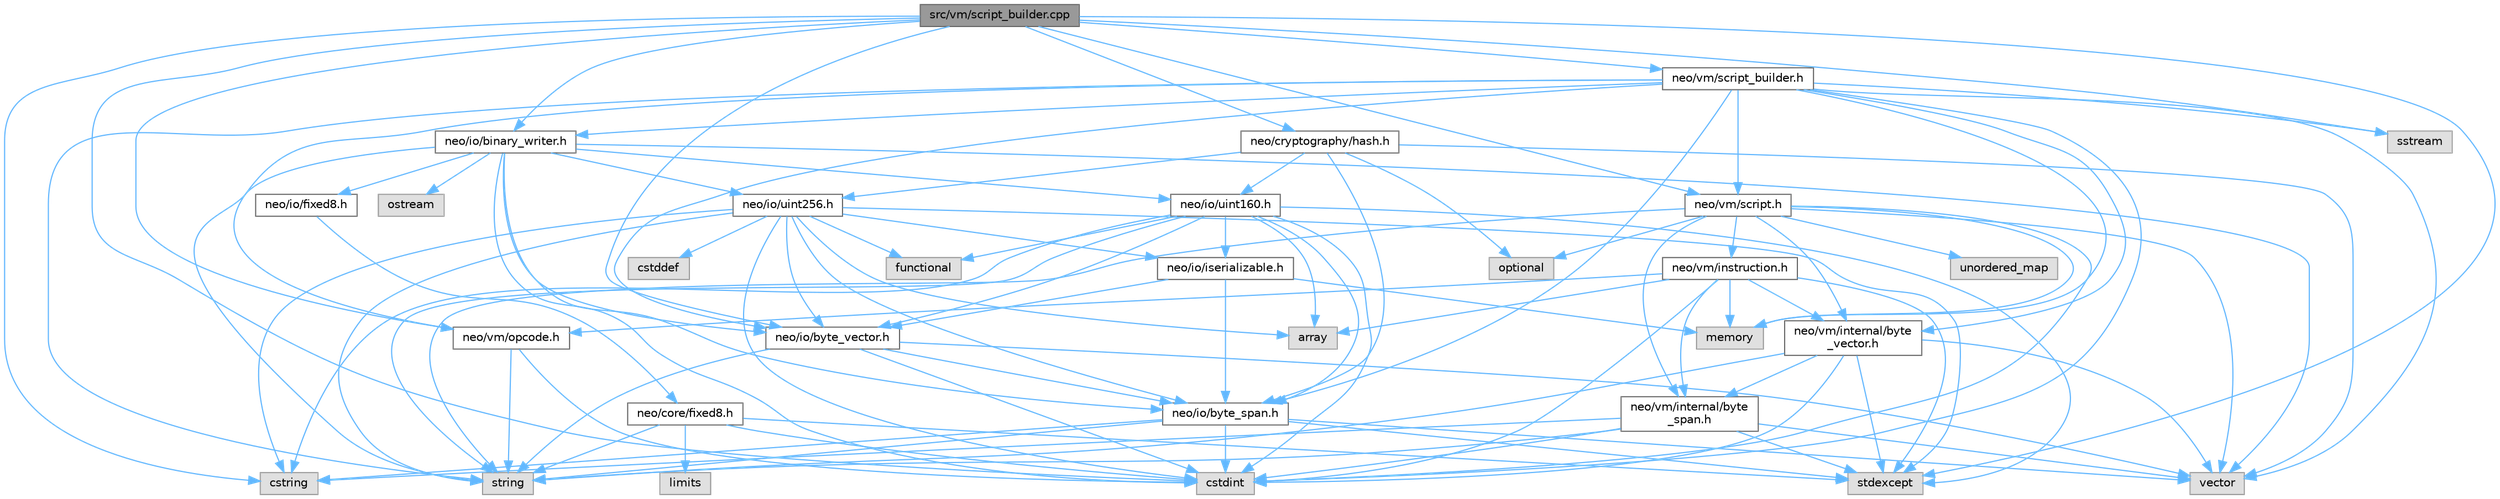 digraph "src/vm/script_builder.cpp"
{
 // LATEX_PDF_SIZE
  bgcolor="transparent";
  edge [fontname=Helvetica,fontsize=10,labelfontname=Helvetica,labelfontsize=10];
  node [fontname=Helvetica,fontsize=10,shape=box,height=0.2,width=0.4];
  Node1 [id="Node000001",label="src/vm/script_builder.cpp",height=0.2,width=0.4,color="gray40", fillcolor="grey60", style="filled", fontcolor="black",tooltip=" "];
  Node1 -> Node2 [id="edge100_Node000001_Node000002",color="steelblue1",style="solid",tooltip=" "];
  Node2 [id="Node000002",label="neo/cryptography/hash.h",height=0.2,width=0.4,color="grey40", fillcolor="white", style="filled",URL="$hash_8h.html",tooltip=" "];
  Node2 -> Node3 [id="edge101_Node000002_Node000003",color="steelblue1",style="solid",tooltip=" "];
  Node3 [id="Node000003",label="neo/io/byte_span.h",height=0.2,width=0.4,color="grey40", fillcolor="white", style="filled",URL="$io_2byte__span_8h.html",tooltip=" "];
  Node3 -> Node4 [id="edge102_Node000003_Node000004",color="steelblue1",style="solid",tooltip=" "];
  Node4 [id="Node000004",label="cstdint",height=0.2,width=0.4,color="grey60", fillcolor="#E0E0E0", style="filled",tooltip=" "];
  Node3 -> Node5 [id="edge103_Node000003_Node000005",color="steelblue1",style="solid",tooltip=" "];
  Node5 [id="Node000005",label="cstring",height=0.2,width=0.4,color="grey60", fillcolor="#E0E0E0", style="filled",tooltip=" "];
  Node3 -> Node6 [id="edge104_Node000003_Node000006",color="steelblue1",style="solid",tooltip=" "];
  Node6 [id="Node000006",label="stdexcept",height=0.2,width=0.4,color="grey60", fillcolor="#E0E0E0", style="filled",tooltip=" "];
  Node3 -> Node7 [id="edge105_Node000003_Node000007",color="steelblue1",style="solid",tooltip=" "];
  Node7 [id="Node000007",label="string",height=0.2,width=0.4,color="grey60", fillcolor="#E0E0E0", style="filled",tooltip=" "];
  Node3 -> Node8 [id="edge106_Node000003_Node000008",color="steelblue1",style="solid",tooltip=" "];
  Node8 [id="Node000008",label="vector",height=0.2,width=0.4,color="grey60", fillcolor="#E0E0E0", style="filled",tooltip=" "];
  Node2 -> Node9 [id="edge107_Node000002_Node000009",color="steelblue1",style="solid",tooltip=" "];
  Node9 [id="Node000009",label="neo/io/uint160.h",height=0.2,width=0.4,color="grey40", fillcolor="white", style="filled",URL="$uint160_8h.html",tooltip=" "];
  Node9 -> Node3 [id="edge108_Node000009_Node000003",color="steelblue1",style="solid",tooltip=" "];
  Node9 -> Node10 [id="edge109_Node000009_Node000010",color="steelblue1",style="solid",tooltip=" "];
  Node10 [id="Node000010",label="neo/io/byte_vector.h",height=0.2,width=0.4,color="grey40", fillcolor="white", style="filled",URL="$io_2byte__vector_8h.html",tooltip=" "];
  Node10 -> Node3 [id="edge110_Node000010_Node000003",color="steelblue1",style="solid",tooltip=" "];
  Node10 -> Node4 [id="edge111_Node000010_Node000004",color="steelblue1",style="solid",tooltip=" "];
  Node10 -> Node7 [id="edge112_Node000010_Node000007",color="steelblue1",style="solid",tooltip=" "];
  Node10 -> Node8 [id="edge113_Node000010_Node000008",color="steelblue1",style="solid",tooltip=" "];
  Node9 -> Node11 [id="edge114_Node000009_Node000011",color="steelblue1",style="solid",tooltip=" "];
  Node11 [id="Node000011",label="neo/io/iserializable.h",height=0.2,width=0.4,color="grey40", fillcolor="white", style="filled",URL="$iserializable_8h.html",tooltip=" "];
  Node11 -> Node3 [id="edge115_Node000011_Node000003",color="steelblue1",style="solid",tooltip=" "];
  Node11 -> Node10 [id="edge116_Node000011_Node000010",color="steelblue1",style="solid",tooltip=" "];
  Node11 -> Node12 [id="edge117_Node000011_Node000012",color="steelblue1",style="solid",tooltip=" "];
  Node12 [id="Node000012",label="memory",height=0.2,width=0.4,color="grey60", fillcolor="#E0E0E0", style="filled",tooltip=" "];
  Node9 -> Node13 [id="edge118_Node000009_Node000013",color="steelblue1",style="solid",tooltip=" "];
  Node13 [id="Node000013",label="array",height=0.2,width=0.4,color="grey60", fillcolor="#E0E0E0", style="filled",tooltip=" "];
  Node9 -> Node4 [id="edge119_Node000009_Node000004",color="steelblue1",style="solid",tooltip=" "];
  Node9 -> Node5 [id="edge120_Node000009_Node000005",color="steelblue1",style="solid",tooltip=" "];
  Node9 -> Node14 [id="edge121_Node000009_Node000014",color="steelblue1",style="solid",tooltip=" "];
  Node14 [id="Node000014",label="functional",height=0.2,width=0.4,color="grey60", fillcolor="#E0E0E0", style="filled",tooltip=" "];
  Node9 -> Node6 [id="edge122_Node000009_Node000006",color="steelblue1",style="solid",tooltip=" "];
  Node9 -> Node7 [id="edge123_Node000009_Node000007",color="steelblue1",style="solid",tooltip=" "];
  Node2 -> Node15 [id="edge124_Node000002_Node000015",color="steelblue1",style="solid",tooltip=" "];
  Node15 [id="Node000015",label="neo/io/uint256.h",height=0.2,width=0.4,color="grey40", fillcolor="white", style="filled",URL="$uint256_8h.html",tooltip=" "];
  Node15 -> Node3 [id="edge125_Node000015_Node000003",color="steelblue1",style="solid",tooltip=" "];
  Node15 -> Node10 [id="edge126_Node000015_Node000010",color="steelblue1",style="solid",tooltip=" "];
  Node15 -> Node11 [id="edge127_Node000015_Node000011",color="steelblue1",style="solid",tooltip=" "];
  Node15 -> Node13 [id="edge128_Node000015_Node000013",color="steelblue1",style="solid",tooltip=" "];
  Node15 -> Node16 [id="edge129_Node000015_Node000016",color="steelblue1",style="solid",tooltip=" "];
  Node16 [id="Node000016",label="cstddef",height=0.2,width=0.4,color="grey60", fillcolor="#E0E0E0", style="filled",tooltip=" "];
  Node15 -> Node4 [id="edge130_Node000015_Node000004",color="steelblue1",style="solid",tooltip=" "];
  Node15 -> Node5 [id="edge131_Node000015_Node000005",color="steelblue1",style="solid",tooltip=" "];
  Node15 -> Node14 [id="edge132_Node000015_Node000014",color="steelblue1",style="solid",tooltip=" "];
  Node15 -> Node6 [id="edge133_Node000015_Node000006",color="steelblue1",style="solid",tooltip=" "];
  Node15 -> Node7 [id="edge134_Node000015_Node000007",color="steelblue1",style="solid",tooltip=" "];
  Node2 -> Node17 [id="edge135_Node000002_Node000017",color="steelblue1",style="solid",tooltip=" "];
  Node17 [id="Node000017",label="optional",height=0.2,width=0.4,color="grey60", fillcolor="#E0E0E0", style="filled",tooltip=" "];
  Node2 -> Node8 [id="edge136_Node000002_Node000008",color="steelblue1",style="solid",tooltip=" "];
  Node1 -> Node18 [id="edge137_Node000001_Node000018",color="steelblue1",style="solid",tooltip=" "];
  Node18 [id="Node000018",label="neo/io/binary_writer.h",height=0.2,width=0.4,color="grey40", fillcolor="white", style="filled",URL="$binary__writer_8h.html",tooltip=" "];
  Node18 -> Node3 [id="edge138_Node000018_Node000003",color="steelblue1",style="solid",tooltip=" "];
  Node18 -> Node10 [id="edge139_Node000018_Node000010",color="steelblue1",style="solid",tooltip=" "];
  Node18 -> Node19 [id="edge140_Node000018_Node000019",color="steelblue1",style="solid",tooltip=" "];
  Node19 [id="Node000019",label="neo/io/fixed8.h",height=0.2,width=0.4,color="grey40", fillcolor="white", style="filled",URL="$io_2fixed8_8h.html",tooltip=" "];
  Node19 -> Node20 [id="edge141_Node000019_Node000020",color="steelblue1",style="solid",tooltip=" "];
  Node20 [id="Node000020",label="neo/core/fixed8.h",height=0.2,width=0.4,color="grey40", fillcolor="white", style="filled",URL="$core_2fixed8_8h.html",tooltip=" "];
  Node20 -> Node4 [id="edge142_Node000020_Node000004",color="steelblue1",style="solid",tooltip=" "];
  Node20 -> Node21 [id="edge143_Node000020_Node000021",color="steelblue1",style="solid",tooltip=" "];
  Node21 [id="Node000021",label="limits",height=0.2,width=0.4,color="grey60", fillcolor="#E0E0E0", style="filled",tooltip=" "];
  Node20 -> Node6 [id="edge144_Node000020_Node000006",color="steelblue1",style="solid",tooltip=" "];
  Node20 -> Node7 [id="edge145_Node000020_Node000007",color="steelblue1",style="solid",tooltip=" "];
  Node18 -> Node9 [id="edge146_Node000018_Node000009",color="steelblue1",style="solid",tooltip=" "];
  Node18 -> Node15 [id="edge147_Node000018_Node000015",color="steelblue1",style="solid",tooltip=" "];
  Node18 -> Node4 [id="edge148_Node000018_Node000004",color="steelblue1",style="solid",tooltip=" "];
  Node18 -> Node22 [id="edge149_Node000018_Node000022",color="steelblue1",style="solid",tooltip=" "];
  Node22 [id="Node000022",label="ostream",height=0.2,width=0.4,color="grey60", fillcolor="#E0E0E0", style="filled",tooltip=" "];
  Node18 -> Node7 [id="edge150_Node000018_Node000007",color="steelblue1",style="solid",tooltip=" "];
  Node18 -> Node8 [id="edge151_Node000018_Node000008",color="steelblue1",style="solid",tooltip=" "];
  Node1 -> Node10 [id="edge152_Node000001_Node000010",color="steelblue1",style="solid",tooltip=" "];
  Node1 -> Node23 [id="edge153_Node000001_Node000023",color="steelblue1",style="solid",tooltip=" "];
  Node23 [id="Node000023",label="neo/vm/opcode.h",height=0.2,width=0.4,color="grey40", fillcolor="white", style="filled",URL="$opcode_8h.html",tooltip=" "];
  Node23 -> Node4 [id="edge154_Node000023_Node000004",color="steelblue1",style="solid",tooltip=" "];
  Node23 -> Node7 [id="edge155_Node000023_Node000007",color="steelblue1",style="solid",tooltip=" "];
  Node1 -> Node24 [id="edge156_Node000001_Node000024",color="steelblue1",style="solid",tooltip=" "];
  Node24 [id="Node000024",label="neo/vm/script.h",height=0.2,width=0.4,color="grey40", fillcolor="white", style="filled",URL="$script_8h.html",tooltip=" "];
  Node24 -> Node25 [id="edge157_Node000024_Node000025",color="steelblue1",style="solid",tooltip=" "];
  Node25 [id="Node000025",label="neo/vm/instruction.h",height=0.2,width=0.4,color="grey40", fillcolor="white", style="filled",URL="$instruction_8h.html",tooltip=" "];
  Node25 -> Node26 [id="edge158_Node000025_Node000026",color="steelblue1",style="solid",tooltip=" "];
  Node26 [id="Node000026",label="neo/vm/internal/byte\l_span.h",height=0.2,width=0.4,color="grey40", fillcolor="white", style="filled",URL="$vm_2internal_2byte__span_8h.html",tooltip=" "];
  Node26 -> Node4 [id="edge159_Node000026_Node000004",color="steelblue1",style="solid",tooltip=" "];
  Node26 -> Node5 [id="edge160_Node000026_Node000005",color="steelblue1",style="solid",tooltip=" "];
  Node26 -> Node6 [id="edge161_Node000026_Node000006",color="steelblue1",style="solid",tooltip=" "];
  Node26 -> Node7 [id="edge162_Node000026_Node000007",color="steelblue1",style="solid",tooltip=" "];
  Node26 -> Node8 [id="edge163_Node000026_Node000008",color="steelblue1",style="solid",tooltip=" "];
  Node25 -> Node27 [id="edge164_Node000025_Node000027",color="steelblue1",style="solid",tooltip=" "];
  Node27 [id="Node000027",label="neo/vm/internal/byte\l_vector.h",height=0.2,width=0.4,color="grey40", fillcolor="white", style="filled",URL="$vm_2internal_2byte__vector_8h.html",tooltip=" "];
  Node27 -> Node26 [id="edge165_Node000027_Node000026",color="steelblue1",style="solid",tooltip=" "];
  Node27 -> Node4 [id="edge166_Node000027_Node000004",color="steelblue1",style="solid",tooltip=" "];
  Node27 -> Node6 [id="edge167_Node000027_Node000006",color="steelblue1",style="solid",tooltip=" "];
  Node27 -> Node7 [id="edge168_Node000027_Node000007",color="steelblue1",style="solid",tooltip=" "];
  Node27 -> Node8 [id="edge169_Node000027_Node000008",color="steelblue1",style="solid",tooltip=" "];
  Node25 -> Node23 [id="edge170_Node000025_Node000023",color="steelblue1",style="solid",tooltip=" "];
  Node25 -> Node13 [id="edge171_Node000025_Node000013",color="steelblue1",style="solid",tooltip=" "];
  Node25 -> Node4 [id="edge172_Node000025_Node000004",color="steelblue1",style="solid",tooltip=" "];
  Node25 -> Node12 [id="edge173_Node000025_Node000012",color="steelblue1",style="solid",tooltip=" "];
  Node25 -> Node6 [id="edge174_Node000025_Node000006",color="steelblue1",style="solid",tooltip=" "];
  Node24 -> Node26 [id="edge175_Node000024_Node000026",color="steelblue1",style="solid",tooltip=" "];
  Node24 -> Node27 [id="edge176_Node000024_Node000027",color="steelblue1",style="solid",tooltip=" "];
  Node24 -> Node4 [id="edge177_Node000024_Node000004",color="steelblue1",style="solid",tooltip=" "];
  Node24 -> Node12 [id="edge178_Node000024_Node000012",color="steelblue1",style="solid",tooltip=" "];
  Node24 -> Node17 [id="edge179_Node000024_Node000017",color="steelblue1",style="solid",tooltip=" "];
  Node24 -> Node7 [id="edge180_Node000024_Node000007",color="steelblue1",style="solid",tooltip=" "];
  Node24 -> Node28 [id="edge181_Node000024_Node000028",color="steelblue1",style="solid",tooltip=" "];
  Node28 [id="Node000028",label="unordered_map",height=0.2,width=0.4,color="grey60", fillcolor="#E0E0E0", style="filled",tooltip=" "];
  Node24 -> Node8 [id="edge182_Node000024_Node000008",color="steelblue1",style="solid",tooltip=" "];
  Node1 -> Node29 [id="edge183_Node000001_Node000029",color="steelblue1",style="solid",tooltip=" "];
  Node29 [id="Node000029",label="neo/vm/script_builder.h",height=0.2,width=0.4,color="grey40", fillcolor="white", style="filled",URL="$script__builder_8h.html",tooltip=" "];
  Node29 -> Node18 [id="edge184_Node000029_Node000018",color="steelblue1",style="solid",tooltip=" "];
  Node29 -> Node3 [id="edge185_Node000029_Node000003",color="steelblue1",style="solid",tooltip=" "];
  Node29 -> Node10 [id="edge186_Node000029_Node000010",color="steelblue1",style="solid",tooltip=" "];
  Node29 -> Node27 [id="edge187_Node000029_Node000027",color="steelblue1",style="solid",tooltip=" "];
  Node29 -> Node23 [id="edge188_Node000029_Node000023",color="steelblue1",style="solid",tooltip=" "];
  Node29 -> Node24 [id="edge189_Node000029_Node000024",color="steelblue1",style="solid",tooltip=" "];
  Node29 -> Node4 [id="edge190_Node000029_Node000004",color="steelblue1",style="solid",tooltip=" "];
  Node29 -> Node12 [id="edge191_Node000029_Node000012",color="steelblue1",style="solid",tooltip=" "];
  Node29 -> Node30 [id="edge192_Node000029_Node000030",color="steelblue1",style="solid",tooltip=" "];
  Node30 [id="Node000030",label="sstream",height=0.2,width=0.4,color="grey60", fillcolor="#E0E0E0", style="filled",tooltip=" "];
  Node29 -> Node7 [id="edge193_Node000029_Node000007",color="steelblue1",style="solid",tooltip=" "];
  Node29 -> Node8 [id="edge194_Node000029_Node000008",color="steelblue1",style="solid",tooltip=" "];
  Node1 -> Node4 [id="edge195_Node000001_Node000004",color="steelblue1",style="solid",tooltip=" "];
  Node1 -> Node5 [id="edge196_Node000001_Node000005",color="steelblue1",style="solid",tooltip=" "];
  Node1 -> Node30 [id="edge197_Node000001_Node000030",color="steelblue1",style="solid",tooltip=" "];
  Node1 -> Node6 [id="edge198_Node000001_Node000006",color="steelblue1",style="solid",tooltip=" "];
}
